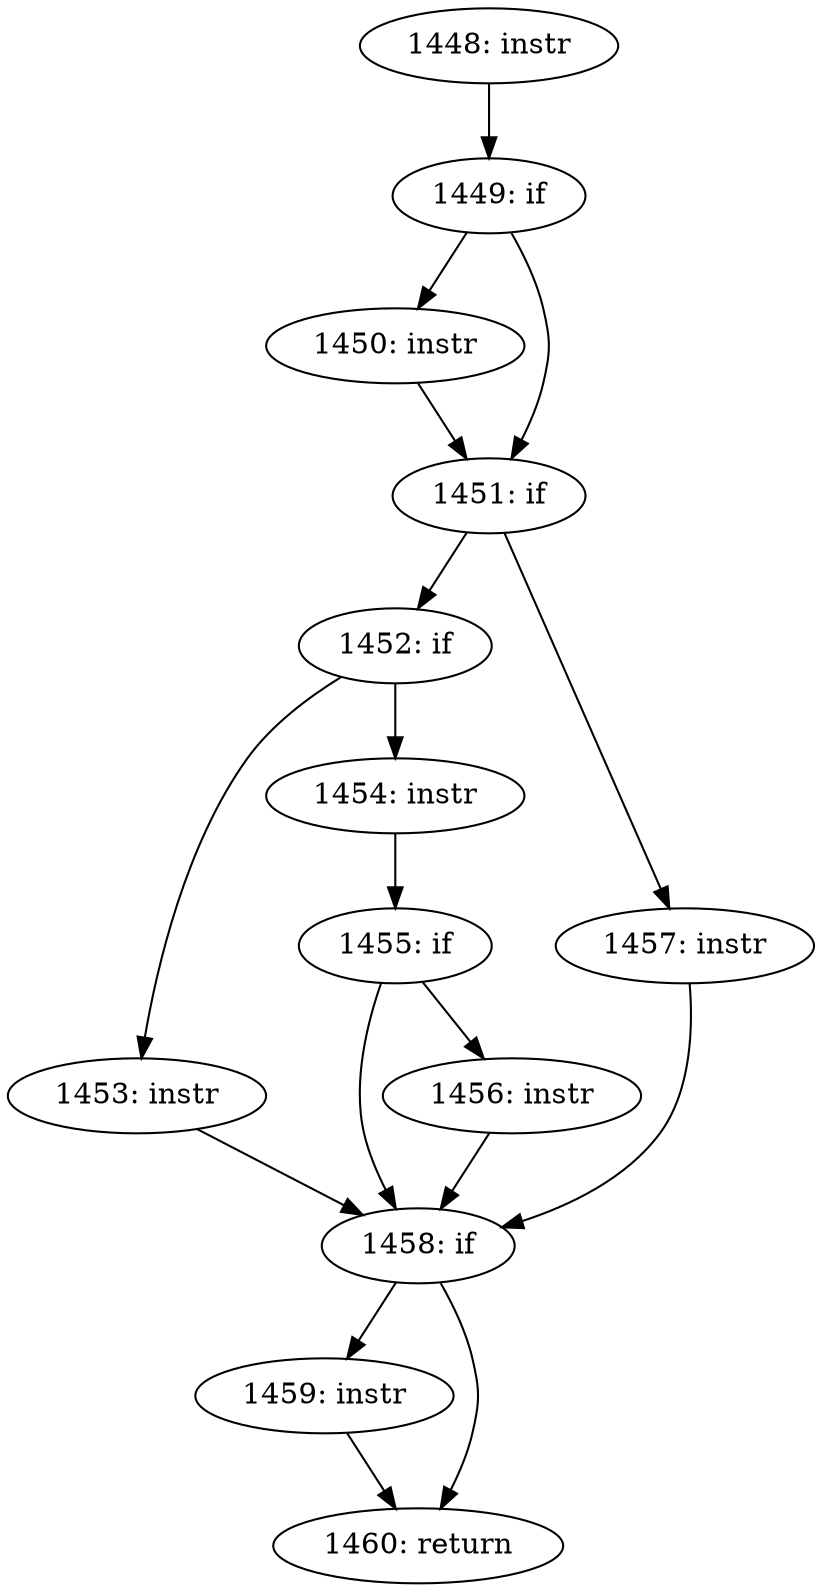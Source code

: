 digraph CFG_tcp_rcv_rtt_update {
1448 [label="1448: instr"]
	1448 -> 1449
1449 [label="1449: if"]
	1449 -> 1450
	1449 -> 1451
1450 [label="1450: instr"]
	1450 -> 1451
1451 [label="1451: if"]
	1451 -> 1452
	1451 -> 1457
1452 [label="1452: if"]
	1452 -> 1453
	1452 -> 1454
1453 [label="1453: instr"]
	1453 -> 1458
1454 [label="1454: instr"]
	1454 -> 1455
1455 [label="1455: if"]
	1455 -> 1456
	1455 -> 1458
1456 [label="1456: instr"]
	1456 -> 1458
1457 [label="1457: instr"]
	1457 -> 1458
1458 [label="1458: if"]
	1458 -> 1459
	1458 -> 1460
1459 [label="1459: instr"]
	1459 -> 1460
1460 [label="1460: return"]
	
}
